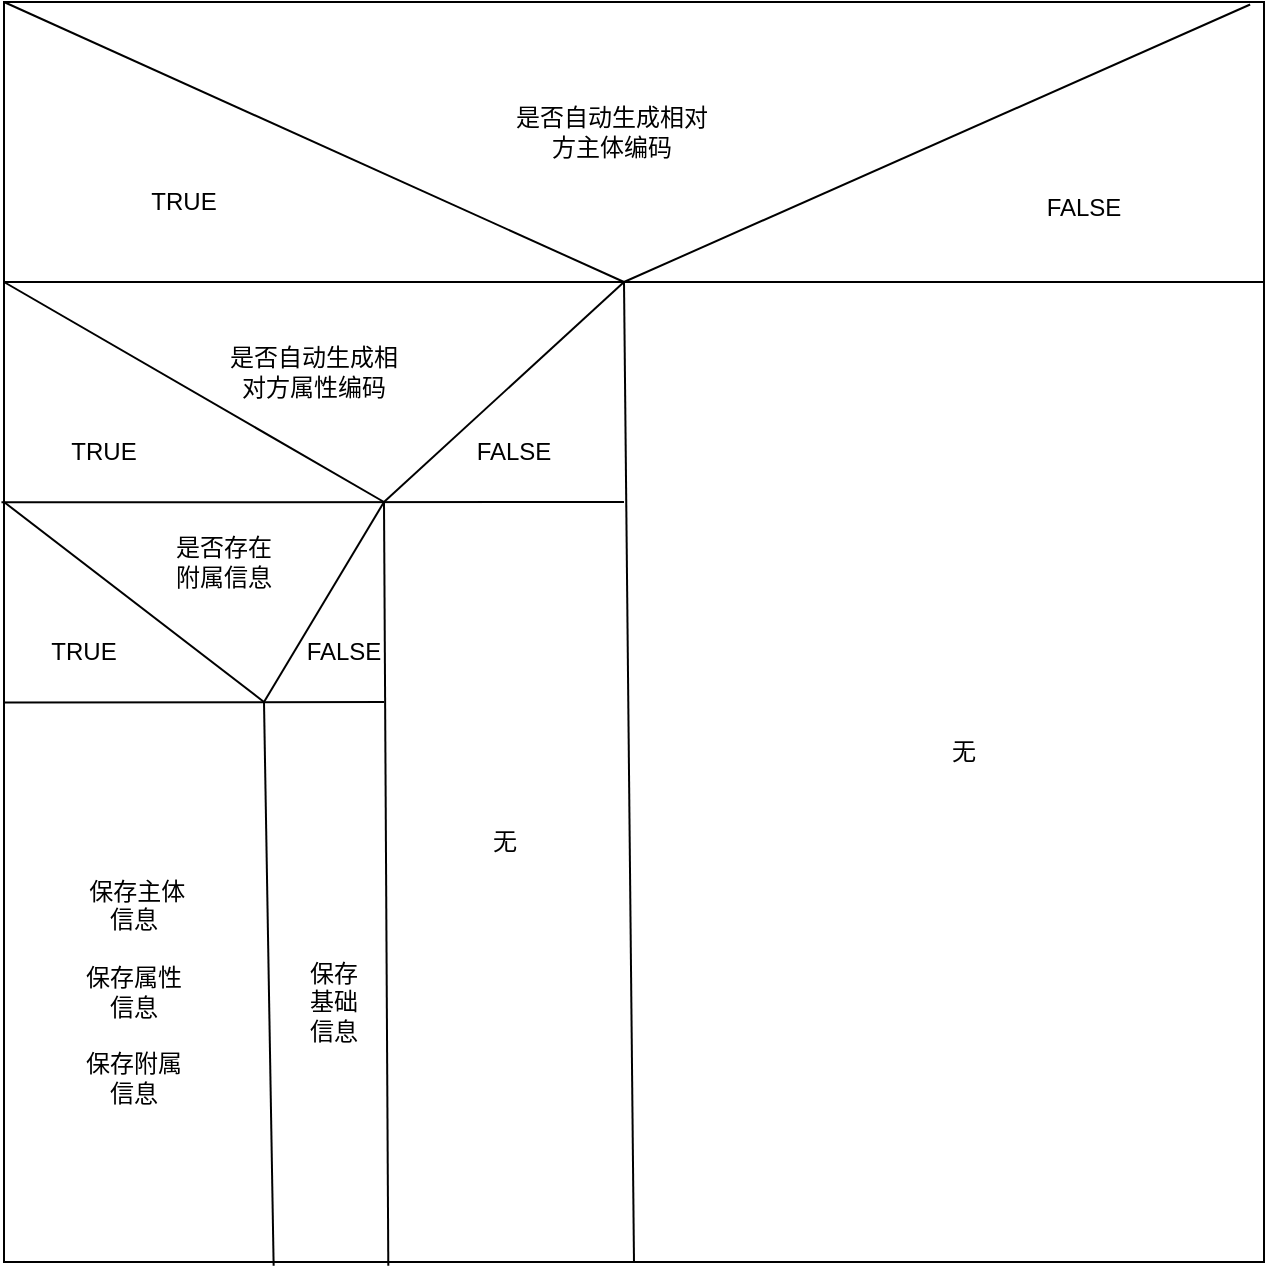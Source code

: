 <mxfile version="17.1.2" type="github">
  <diagram id="5-Wv-0_HizCJLyHvhbQR" name="第 1 页">
    <mxGraphModel dx="1298" dy="657" grid="1" gridSize="10" guides="1" tooltips="1" connect="1" arrows="1" fold="1" page="1" pageScale="1" pageWidth="827" pageHeight="1169" math="0" shadow="0">
      <root>
        <mxCell id="0" />
        <mxCell id="1" parent="0" />
        <mxCell id="rO3YZYDNpyzsbpPMsROB-5" value="" style="whiteSpace=wrap;html=1;aspect=fixed;" vertex="1" parent="1">
          <mxGeometry x="110" y="110" width="630" height="630" as="geometry" />
        </mxCell>
        <mxCell id="rO3YZYDNpyzsbpPMsROB-6" value="" style="endArrow=none;html=1;rounded=0;" edge="1" parent="1">
          <mxGeometry width="50" height="50" relative="1" as="geometry">
            <mxPoint x="110" y="250" as="sourcePoint" />
            <mxPoint x="740" y="250" as="targetPoint" />
          </mxGeometry>
        </mxCell>
        <mxCell id="rO3YZYDNpyzsbpPMsROB-10" value="" style="endArrow=none;html=1;rounded=0;entryX=0;entryY=0;entryDx=0;entryDy=0;" edge="1" parent="1" target="rO3YZYDNpyzsbpPMsROB-5">
          <mxGeometry width="50" height="50" relative="1" as="geometry">
            <mxPoint x="420" y="250" as="sourcePoint" />
            <mxPoint x="430" y="320" as="targetPoint" />
          </mxGeometry>
        </mxCell>
        <mxCell id="rO3YZYDNpyzsbpPMsROB-13" value="" style="endArrow=none;html=1;rounded=0;exitX=0.989;exitY=0.002;exitDx=0;exitDy=0;exitPerimeter=0;" edge="1" parent="1" source="rO3YZYDNpyzsbpPMsROB-5">
          <mxGeometry width="50" height="50" relative="1" as="geometry">
            <mxPoint x="380" y="420" as="sourcePoint" />
            <mxPoint x="420" y="250" as="targetPoint" />
          </mxGeometry>
        </mxCell>
        <mxCell id="rO3YZYDNpyzsbpPMsROB-16" value="是否自动生成相对方主体编码" style="text;html=1;strokeColor=none;fillColor=none;align=center;verticalAlign=middle;whiteSpace=wrap;rounded=0;" vertex="1" parent="1">
          <mxGeometry x="361" y="160" width="106" height="30" as="geometry" />
        </mxCell>
        <mxCell id="rO3YZYDNpyzsbpPMsROB-18" value="" style="endArrow=none;html=1;rounded=0;exitX=0.5;exitY=1;exitDx=0;exitDy=0;" edge="1" parent="1" source="rO3YZYDNpyzsbpPMsROB-5">
          <mxGeometry width="50" height="50" relative="1" as="geometry">
            <mxPoint x="380" y="470" as="sourcePoint" />
            <mxPoint x="420" y="250" as="targetPoint" />
          </mxGeometry>
        </mxCell>
        <mxCell id="rO3YZYDNpyzsbpPMsROB-19" value="TRUE" style="text;html=1;strokeColor=none;fillColor=none;align=center;verticalAlign=middle;whiteSpace=wrap;rounded=0;" vertex="1" parent="1">
          <mxGeometry x="160" y="190" width="80" height="40" as="geometry" />
        </mxCell>
        <mxCell id="rO3YZYDNpyzsbpPMsROB-20" value="FALSE" style="text;html=1;strokeColor=none;fillColor=none;align=center;verticalAlign=middle;whiteSpace=wrap;rounded=0;" vertex="1" parent="1">
          <mxGeometry x="610" y="195" width="80" height="35" as="geometry" />
        </mxCell>
        <mxCell id="rO3YZYDNpyzsbpPMsROB-21" value="" style="endArrow=none;html=1;rounded=0;exitX=-0.002;exitY=0.397;exitDx=0;exitDy=0;exitPerimeter=0;" edge="1" parent="1" source="rO3YZYDNpyzsbpPMsROB-5">
          <mxGeometry width="50" height="50" relative="1" as="geometry">
            <mxPoint x="380" y="470" as="sourcePoint" />
            <mxPoint x="420" y="360" as="targetPoint" />
          </mxGeometry>
        </mxCell>
        <mxCell id="rO3YZYDNpyzsbpPMsROB-22" value="" style="endArrow=none;html=1;rounded=0;exitX=0;exitY=0.556;exitDx=0;exitDy=0;exitPerimeter=0;" edge="1" parent="1" source="rO3YZYDNpyzsbpPMsROB-5">
          <mxGeometry width="50" height="50" relative="1" as="geometry">
            <mxPoint x="380" y="470" as="sourcePoint" />
            <mxPoint x="300" y="460" as="targetPoint" />
          </mxGeometry>
        </mxCell>
        <mxCell id="rO3YZYDNpyzsbpPMsROB-23" value="" style="endArrow=none;html=1;rounded=0;exitX=0.305;exitY=1.003;exitDx=0;exitDy=0;exitPerimeter=0;" edge="1" parent="1" source="rO3YZYDNpyzsbpPMsROB-5">
          <mxGeometry width="50" height="50" relative="1" as="geometry">
            <mxPoint x="380" y="470" as="sourcePoint" />
            <mxPoint x="300" y="360" as="targetPoint" />
          </mxGeometry>
        </mxCell>
        <mxCell id="rO3YZYDNpyzsbpPMsROB-24" value="" style="endArrow=none;html=1;rounded=0;" edge="1" parent="1">
          <mxGeometry width="50" height="50" relative="1" as="geometry">
            <mxPoint x="300" y="360" as="sourcePoint" />
            <mxPoint x="420" y="250" as="targetPoint" />
          </mxGeometry>
        </mxCell>
        <mxCell id="rO3YZYDNpyzsbpPMsROB-25" value="" style="endArrow=none;html=1;rounded=0;" edge="1" parent="1">
          <mxGeometry width="50" height="50" relative="1" as="geometry">
            <mxPoint x="110" y="250" as="sourcePoint" />
            <mxPoint x="300" y="360" as="targetPoint" />
          </mxGeometry>
        </mxCell>
        <mxCell id="rO3YZYDNpyzsbpPMsROB-26" value="是否自动生成相对方属性编码" style="text;html=1;strokeColor=none;fillColor=none;align=center;verticalAlign=middle;whiteSpace=wrap;rounded=0;" vertex="1" parent="1">
          <mxGeometry x="220" y="270" width="90" height="50" as="geometry" />
        </mxCell>
        <mxCell id="rO3YZYDNpyzsbpPMsROB-27" value="TRUE" style="text;html=1;strokeColor=none;fillColor=none;align=center;verticalAlign=middle;whiteSpace=wrap;rounded=0;" vertex="1" parent="1">
          <mxGeometry x="130" y="320" width="60" height="30" as="geometry" />
        </mxCell>
        <mxCell id="rO3YZYDNpyzsbpPMsROB-28" value="FALSE" style="text;html=1;strokeColor=none;fillColor=none;align=center;verticalAlign=middle;whiteSpace=wrap;rounded=0;" vertex="1" parent="1">
          <mxGeometry x="330" y="320" width="70" height="30" as="geometry" />
        </mxCell>
        <mxCell id="rO3YZYDNpyzsbpPMsROB-29" value="无" style="text;html=1;strokeColor=none;fillColor=none;align=center;verticalAlign=middle;whiteSpace=wrap;rounded=0;" vertex="1" parent="1">
          <mxGeometry x="540" y="450" width="100" height="70" as="geometry" />
        </mxCell>
        <mxCell id="rO3YZYDNpyzsbpPMsROB-30" value="无" style="text;html=1;strokeColor=none;fillColor=none;align=center;verticalAlign=middle;whiteSpace=wrap;rounded=0;" vertex="1" parent="1">
          <mxGeometry x="321" y="510" width="79" height="40" as="geometry" />
        </mxCell>
        <mxCell id="rO3YZYDNpyzsbpPMsROB-31" value="" style="endArrow=none;html=1;rounded=0;" edge="1" parent="1">
          <mxGeometry width="50" height="50" relative="1" as="geometry">
            <mxPoint x="240" y="460" as="sourcePoint" />
            <mxPoint x="300" y="360" as="targetPoint" />
          </mxGeometry>
        </mxCell>
        <mxCell id="rO3YZYDNpyzsbpPMsROB-32" value="" style="endArrow=none;html=1;rounded=0;" edge="1" parent="1">
          <mxGeometry width="50" height="50" relative="1" as="geometry">
            <mxPoint x="110" y="360" as="sourcePoint" />
            <mxPoint x="240" y="460" as="targetPoint" />
          </mxGeometry>
        </mxCell>
        <mxCell id="rO3YZYDNpyzsbpPMsROB-33" value="" style="endArrow=none;html=1;rounded=0;exitX=0.214;exitY=1.003;exitDx=0;exitDy=0;exitPerimeter=0;" edge="1" parent="1" source="rO3YZYDNpyzsbpPMsROB-5">
          <mxGeometry width="50" height="50" relative="1" as="geometry">
            <mxPoint x="220" y="560" as="sourcePoint" />
            <mxPoint x="240" y="460" as="targetPoint" />
          </mxGeometry>
        </mxCell>
        <mxCell id="rO3YZYDNpyzsbpPMsROB-34" value="是否存在&lt;br&gt;附属信息" style="text;html=1;strokeColor=none;fillColor=none;align=center;verticalAlign=middle;whiteSpace=wrap;rounded=0;" vertex="1" parent="1">
          <mxGeometry x="180" y="370" width="80" height="40" as="geometry" />
        </mxCell>
        <mxCell id="rO3YZYDNpyzsbpPMsROB-35" value="TRUE" style="text;html=1;strokeColor=none;fillColor=none;align=center;verticalAlign=middle;whiteSpace=wrap;rounded=0;" vertex="1" parent="1">
          <mxGeometry x="120" y="420" width="60" height="30" as="geometry" />
        </mxCell>
        <mxCell id="rO3YZYDNpyzsbpPMsROB-36" value="FALSE" style="text;html=1;strokeColor=none;fillColor=none;align=center;verticalAlign=middle;whiteSpace=wrap;rounded=0;" vertex="1" parent="1">
          <mxGeometry x="250" y="420" width="60" height="30" as="geometry" />
        </mxCell>
        <mxCell id="rO3YZYDNpyzsbpPMsROB-37" value="&amp;nbsp;保存主体&lt;br&gt;信息&lt;br&gt;&lt;br&gt;保存属性&lt;br&gt;信息&lt;br&gt;&lt;br&gt;保存附属&lt;br&gt;信息" style="text;html=1;strokeColor=none;fillColor=none;align=center;verticalAlign=middle;whiteSpace=wrap;rounded=0;" vertex="1" parent="1">
          <mxGeometry x="140" y="510" width="70" height="190" as="geometry" />
        </mxCell>
        <mxCell id="rO3YZYDNpyzsbpPMsROB-38" value="保存&lt;br&gt;基础&lt;br&gt;信息" style="text;html=1;strokeColor=none;fillColor=none;align=center;verticalAlign=middle;whiteSpace=wrap;rounded=0;" vertex="1" parent="1">
          <mxGeometry x="250" y="540" width="50" height="140" as="geometry" />
        </mxCell>
      </root>
    </mxGraphModel>
  </diagram>
</mxfile>
